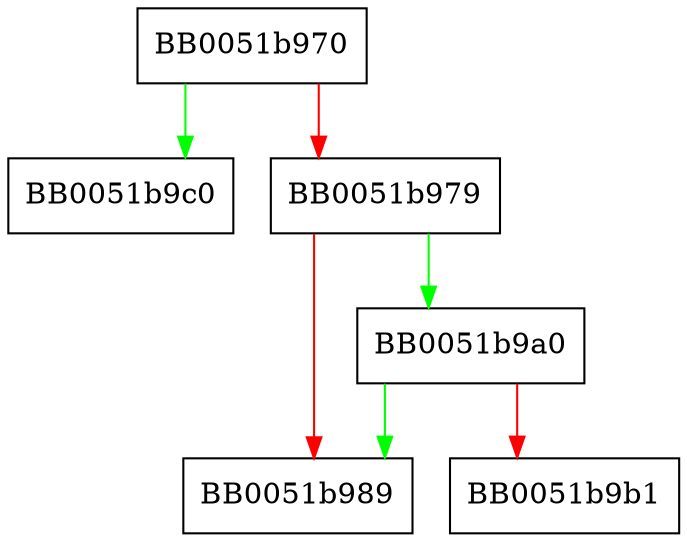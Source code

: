 digraph ASN1_STRING_cmp {
  node [shape="box"];
  graph [splines=ortho];
  BB0051b970 -> BB0051b9c0 [color="green"];
  BB0051b970 -> BB0051b979 [color="red"];
  BB0051b979 -> BB0051b9a0 [color="green"];
  BB0051b979 -> BB0051b989 [color="red"];
  BB0051b9a0 -> BB0051b989 [color="green"];
  BB0051b9a0 -> BB0051b9b1 [color="red"];
}